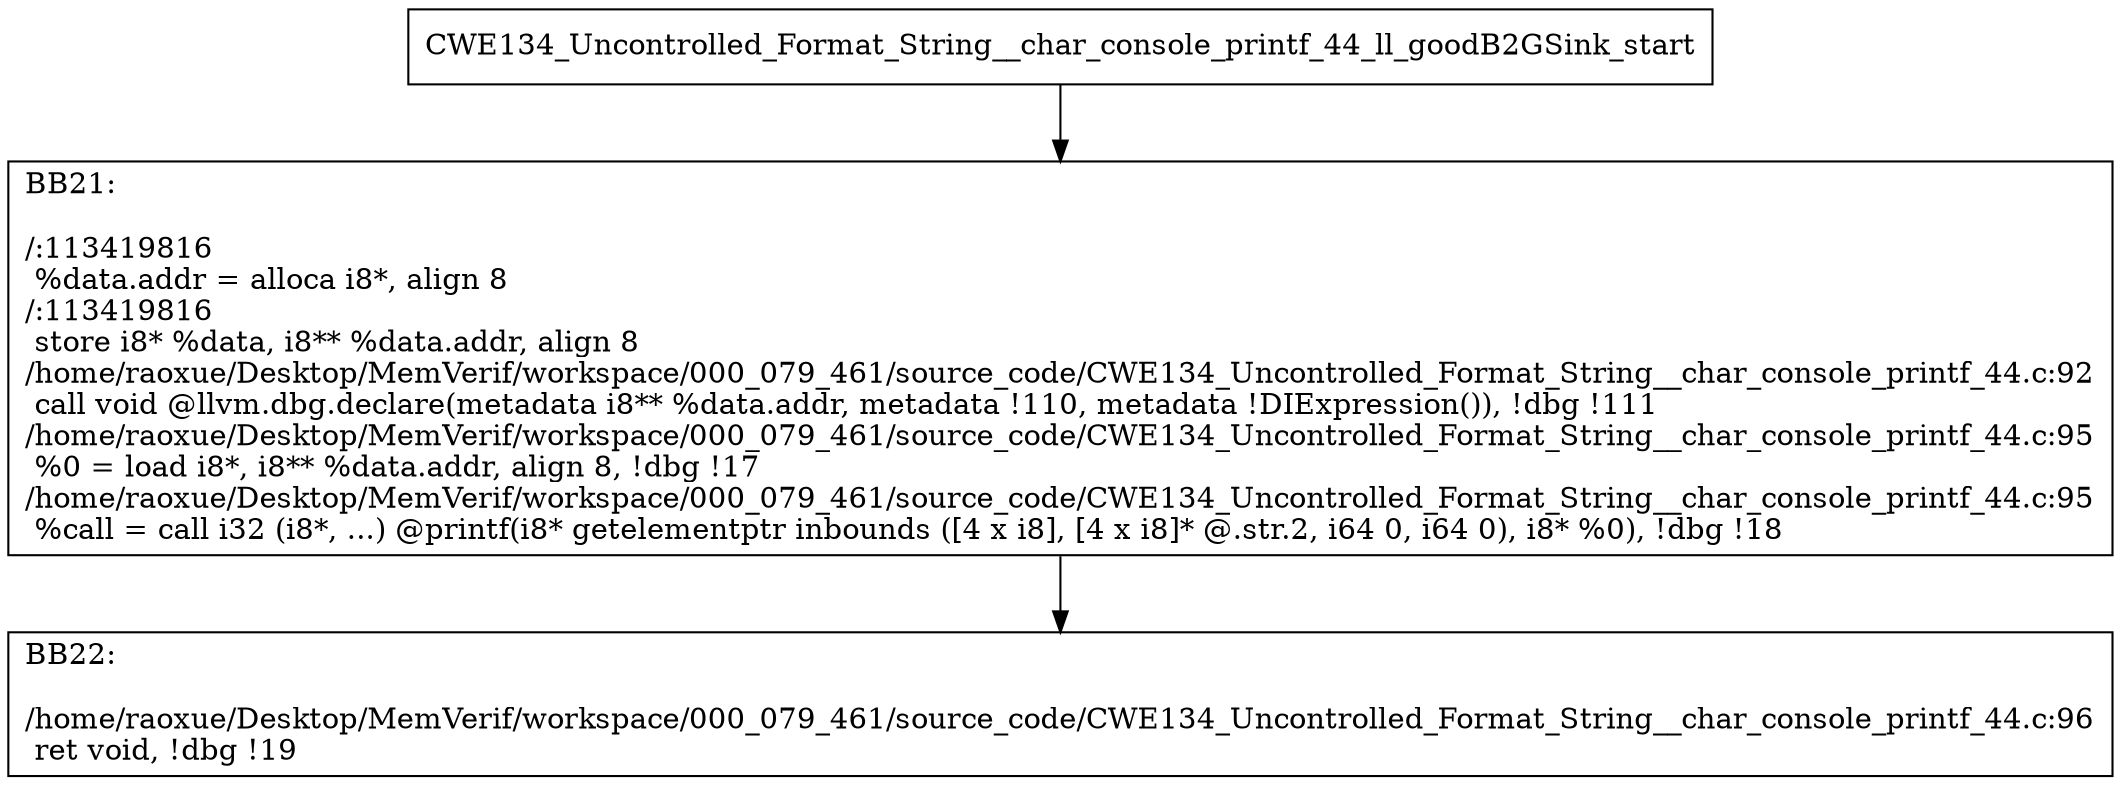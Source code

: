 digraph "CFG for'CWE134_Uncontrolled_Format_String__char_console_printf_44_ll_goodB2GSink' function" {
	BBCWE134_Uncontrolled_Format_String__char_console_printf_44_ll_goodB2GSink_start[shape=record,label="{CWE134_Uncontrolled_Format_String__char_console_printf_44_ll_goodB2GSink_start}"];
	BBCWE134_Uncontrolled_Format_String__char_console_printf_44_ll_goodB2GSink_start-> CWE134_Uncontrolled_Format_String__char_console_printf_44_ll_goodB2GSinkBB21;
	CWE134_Uncontrolled_Format_String__char_console_printf_44_ll_goodB2GSinkBB21 [shape=record, label="{BB21:\l\l/:113419816\l
  %data.addr = alloca i8*, align 8\l
/:113419816\l
  store i8* %data, i8** %data.addr, align 8\l
/home/raoxue/Desktop/MemVerif/workspace/000_079_461/source_code/CWE134_Uncontrolled_Format_String__char_console_printf_44.c:92\l
  call void @llvm.dbg.declare(metadata i8** %data.addr, metadata !110, metadata !DIExpression()), !dbg !111\l
/home/raoxue/Desktop/MemVerif/workspace/000_079_461/source_code/CWE134_Uncontrolled_Format_String__char_console_printf_44.c:95\l
  %0 = load i8*, i8** %data.addr, align 8, !dbg !17\l
/home/raoxue/Desktop/MemVerif/workspace/000_079_461/source_code/CWE134_Uncontrolled_Format_String__char_console_printf_44.c:95\l
  %call = call i32 (i8*, ...) @printf(i8* getelementptr inbounds ([4 x i8], [4 x i8]* @.str.2, i64 0, i64 0), i8* %0), !dbg !18\l
}"];
	CWE134_Uncontrolled_Format_String__char_console_printf_44_ll_goodB2GSinkBB21-> CWE134_Uncontrolled_Format_String__char_console_printf_44_ll_goodB2GSinkBB22;
	CWE134_Uncontrolled_Format_String__char_console_printf_44_ll_goodB2GSinkBB22 [shape=record, label="{BB22:\l\l/home/raoxue/Desktop/MemVerif/workspace/000_079_461/source_code/CWE134_Uncontrolled_Format_String__char_console_printf_44.c:96\l
  ret void, !dbg !19\l
}"];
}
